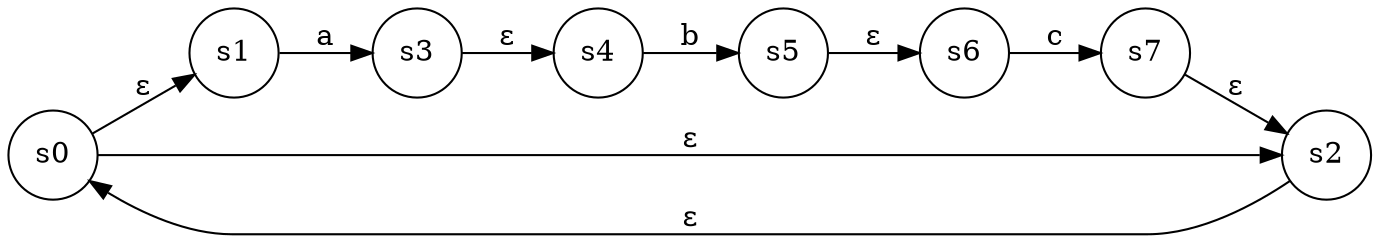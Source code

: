 digraph NFA{
	rankdir=LR

	s0 [shape=circle]
	s1 [shape=circle]
	s2 [shape=circle]
	s3 [shape=circle]
	s4 [shape=circle]
	s5 [shape=circle]
	s6 [shape=circle]
	s7 [shape=circle]

	s0 -> s1 [label="ε"]
	s0 -> s2 [label="ε"]
	s1 -> s3 [label="a"]
	s2 -> s0 [label="ε"]
	s3 -> s4 [label="ε"]
	s4 -> s5 [label="b"]
	s5 -> s6 [label="ε"]
	s6 -> s7 [label="c"]
	s7 -> s2 [label="ε"]
}
